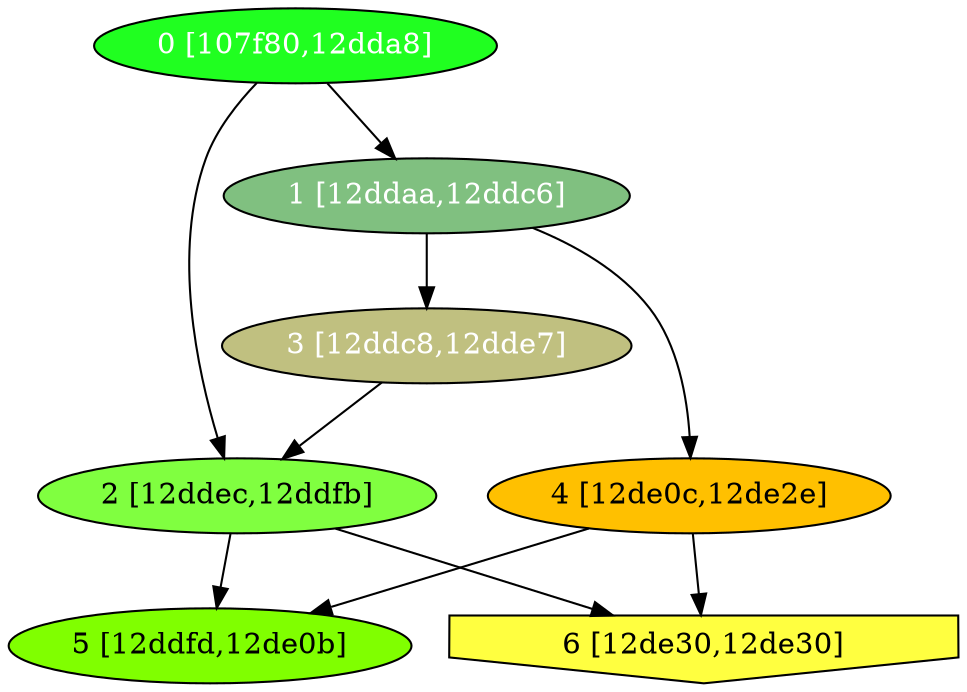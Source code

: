diGraph libnss3{
	libnss3_0  [style=filled fillcolor="#20FF20" fontcolor="#ffffff" shape=oval label="0 [107f80,12dda8]"]
	libnss3_1  [style=filled fillcolor="#80C080" fontcolor="#ffffff" shape=oval label="1 [12ddaa,12ddc6]"]
	libnss3_2  [style=filled fillcolor="#80FF40" fontcolor="#000000" shape=oval label="2 [12ddec,12ddfb]"]
	libnss3_3  [style=filled fillcolor="#C0C080" fontcolor="#ffffff" shape=oval label="3 [12ddc8,12dde7]"]
	libnss3_4  [style=filled fillcolor="#FFC000" fontcolor="#000000" shape=oval label="4 [12de0c,12de2e]"]
	libnss3_5  [style=filled fillcolor="#80FF00" fontcolor="#000000" shape=oval label="5 [12ddfd,12de0b]"]
	libnss3_6  [style=filled fillcolor="#FFFF40" fontcolor="#000000" shape=invhouse label="6 [12de30,12de30]"]

	libnss3_0 -> libnss3_1
	libnss3_0 -> libnss3_2
	libnss3_1 -> libnss3_3
	libnss3_1 -> libnss3_4
	libnss3_2 -> libnss3_5
	libnss3_2 -> libnss3_6
	libnss3_3 -> libnss3_2
	libnss3_4 -> libnss3_5
	libnss3_4 -> libnss3_6
}
